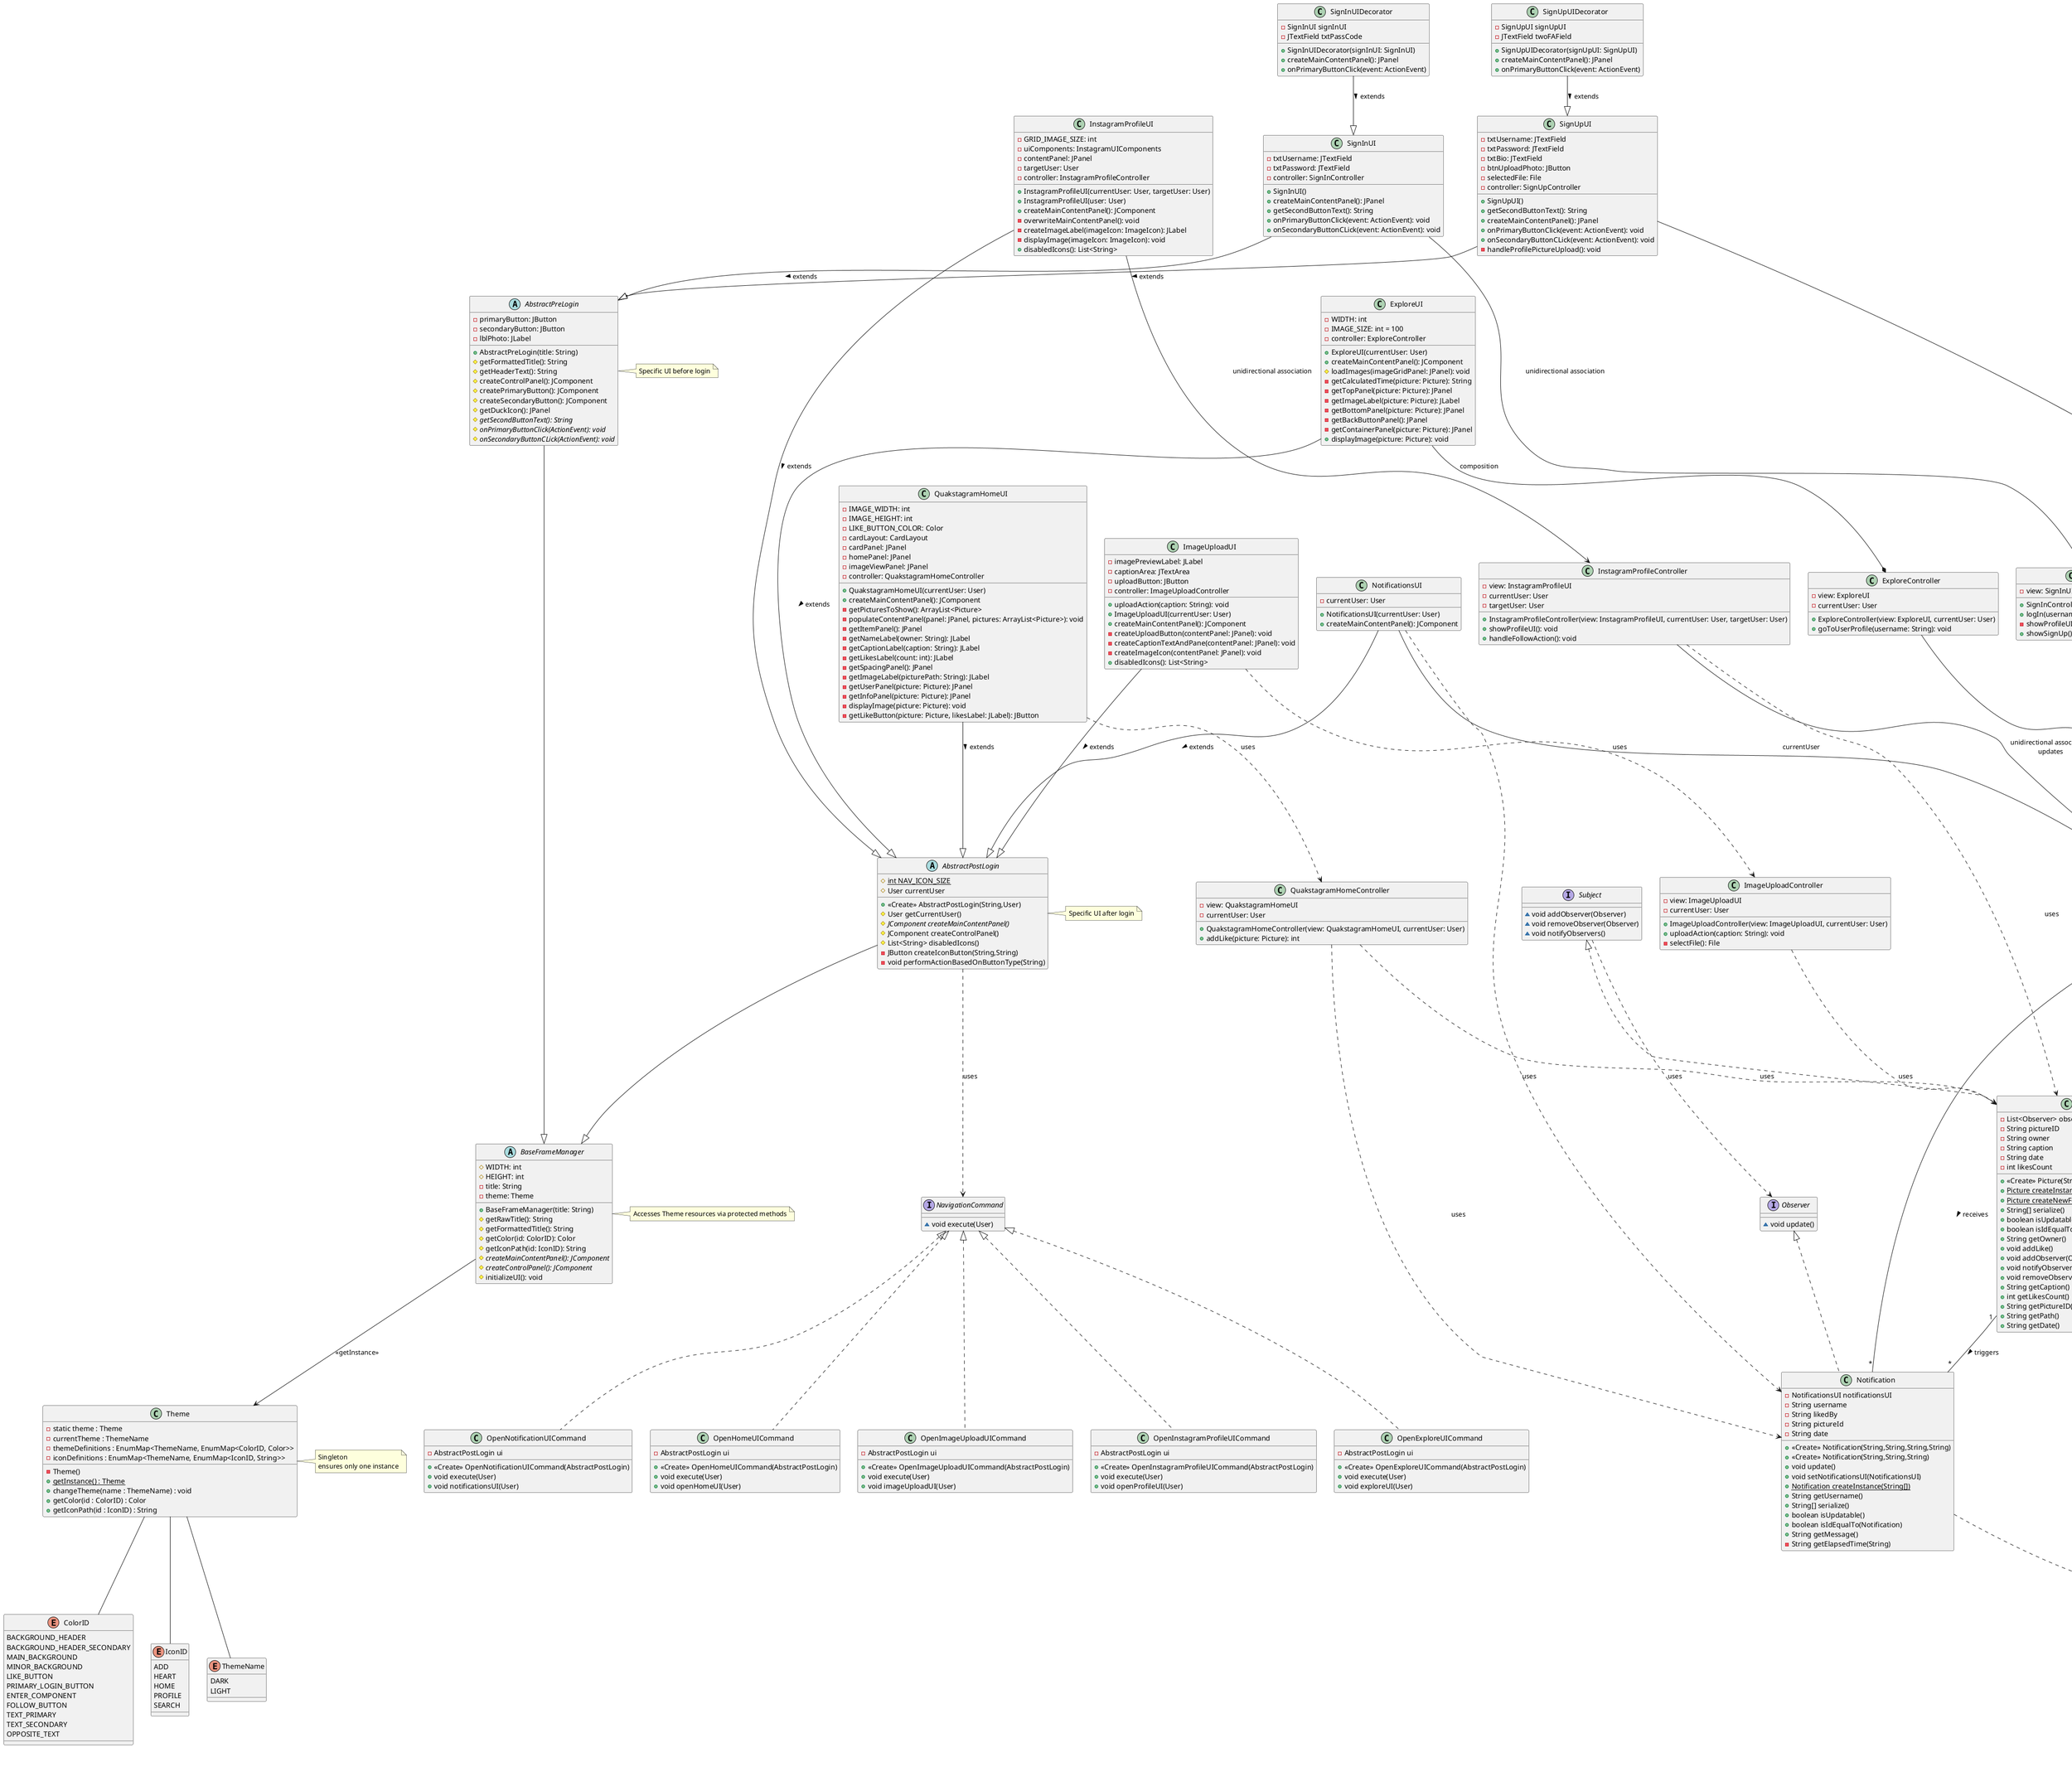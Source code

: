 @startuml
' Models
class User {
    - String username
    - String password
    - String bio
    - String passCode
    - ArrayList<String> followingUsers
    - int followersCount
    - int postsCount
    + <<Create>> User(String,String,String,String,ArrayList<String>,int,int)
    + <<Create>> User(String,String,String,ArrayList<String>,int,int)
    + {static} User createInstance(String[])
    + String[] serialize()
    + boolean isUpdatable()
    + boolean isIdEqualTo(User)
    + String getUsername()
    + String getBio()
    + void setBio(String)
    + int getPostsCount()
    + int getFollowersCount()
    + int getFollowingCount()
    + boolean isPasswordEqual(String)
    + boolean isPassCodeEqual(String)
    + void setFollowersCount(int)
    + void setPostCount(int)
    + boolean followsUser(User)
    + void addUserToFollow(User)
    + String getProfileImagePath()
    + ArrayList<String> getFollowingUsers()
}

class Picture {
    - List<Observer> observers
    - String pictureID
    - String owner
    - String caption
    - String date
    - int likesCount
    + <<Create>> Picture(String,String,String,String,int)
    + {static} Picture createInstance(String[])
    + {static} Picture createNewForUser(String,String)
    + String[] serialize()
    + boolean isUpdatable()
    + boolean isIdEqualTo(Picture)
    + String getOwner()
    + void addLike()
    + void addObserver(Observer)
    + void notifyObservers()
    + void removeObserver(Observer)
    + String getCaption()
    + int getLikesCount()
    + String getPictureID()
    + String getPath()
    + String getDate()
}

class Notification {
    - NotificationsUI notificationsUI
    - String username
    - String likedBy
    - String pictureId
    - String date
    + <<Create>> Notification(String,String,String,String)
    + <<Create>> Notification(String,String,String)
    + void update()
    + void setNotificationsUI(NotificationsUI)
    + {static} Notification createInstance(String[])
    + String getUsername()
    + String[] serialize()
    + boolean isUpdatable()
    + boolean isIdEqualTo(Notification)
    + String getMessage()
    - String getElapsedTime(String)
}

' Relationships
User "1" -- "*" Picture : owns >
User "1" -- "*" Notification : receives >
Picture "1" -- "*" Notification : triggers >

' Controllers and their connection to models
SignInController --> User : unidirectional association \nverifies
SignUpController --> User : unidirectional association \n<<create>>
InstagramProfileController --> User : unidirectional association \nupdates
InstagramProfileController ..> Picture : uses
ExploreController --> "1" User : direct association w/currentUser
QuakstagramHomeController ..> Picture : uses
QuakstagramHomeController ..> Notification : uses
ImageUploadController ..> Picture : uses

' Associations among views and controllers
SignInUI ---> SignInController : unidirectional association
SignUpUI ---> SignUpController : unidirectional association
InstagramProfileUI ---> InstagramProfileController : unidirectional association
ExploreUI --* ExploreController : composition
QuakstagramHomeUI ..> QuakstagramHomeController : uses
ImageUploadUI ..> ImageUploadController : uses
NotificationsUI ..> Notification : uses
NotificationsUI -- "1" User : currentUser


' Utility classes
class FileHandler {
    {static} -NOTIFICATIONS_FILE: Path
    {static} -PICTURES_FILE: Path
    {static} -USERS_FILE: Path
    {static} -PROFILE_PICTURE_DIR: Path
    {static} -UPLOADS_PICTURE_DIR: Path
    {static} +getUser(username: String): User
    {static} +saveUser(user: User): void
    {static} +getPictureById(pictureId: String): Picture
    {static} +getUserPictures(username: String): ArrayList<Picture>
    {static} +savePicture(picture: Picture): void
    {static} +uploadImage(file: File, picture: Picture): void
    {static} +uploadProfilePicture(file: File, username: String): void
    {static} +getNotifications(username: String): ArrayList<Notification>
    {static} +saveNotification(notification: Notification): void
    {static} -readFile(filePath: Path, instanceCreator: Function): ArrayList
    {static} -saveToFile(filePath: Path, object: T, instanceCreator: Function): void
}

' Utility connections
User ..> FileHandler : uses >
Picture ..> FileHandler : uses >
Notification ..> FileHandler : uses >

' Views

' Define the Theme Singleton class
class Theme {
    - static theme : Theme
    - currentTheme : ThemeName
    - themeDefinitions : EnumMap<ThemeName, EnumMap<ColorID, Color>>
    - iconDefinitions : EnumMap<ThemeName, EnumMap<IconID, String>>
    - Theme()
    + {static} getInstance() : Theme
    + changeTheme(name : ThemeName) : void
    + getColor(id : ColorID) : Color
    + getIconPath(id : IconID) : String
}

' Define enums used by the Theme class
enum ThemeName {
    DARK
    LIGHT
}

enum ColorID {
    BACKGROUND_HEADER
    BACKGROUND_HEADER_SECONDARY
    MAIN_BACKGROUND
    MINOR_BACKGROUND
    LIKE_BUTTON
    PRIMARY_LOGIN_BUTTON
    ENTER_COMPONENT
    FOLLOW_BUTTON
    TEXT_PRIMARY
    TEXT_SECONDARY
    OPPOSITE_TEXT
}

enum IconID {
    ADD
    HEART
    HOME
    PROFILE
    SEARCH
}

' Show the Theme associations with the enums
Theme -- ThemeName
Theme -- ColorID
Theme -- IconID

' Define the BaseFrameManager class
abstract class BaseFrameManager {
    #WIDTH: int
    #HEIGHT: int
    -title: String
    -theme: Theme
    +BaseFrameManager(title: String)
    #getRawTitle(): String
    #getFormattedTitle(): String
    #getColor(id: ColorID): Color
    #getIconPath(id: IconID): String
    {abstract} #createMainContentPanel(): JComponent
    {abstract} #createControlPanel(): JComponent
    #initializeUI(): void
}


' Define the inheritance relationship
BaseFrameManager -down-> Theme : <<getInstance>>

' Optionally, if there are subclasses of BaseFrameManager, define them like so
abstract class AbstractPreLogin {
    -primaryButton: JButton
    -secondaryButton: JButton
    -lblPhoto: JLabel
    +AbstractPreLogin(title: String)
    #getFormattedTitle(): String
    #getHeaderText(): String
    #createControlPanel(): JComponent
    #createPrimaryButton(): JComponent
    #createSecondaryButton(): JComponent
    #getDuckIcon(): JPanel
    {abstract} #getSecondButtonText(): String
    {abstract} #onPrimaryButtonClick(ActionEvent): void
    {abstract} #onSecondaryButtonCLick(ActionEvent): void
}

AbstractPreLogin --|> BaseFrameManager

abstract class AbstractPostLogin {
    # {static} int NAV_ICON_SIZE
    # User currentUser
    + <<Create>> AbstractPostLogin(String,User)
    # User getCurrentUser()
    # {abstract}JComponent createMainContentPanel()
    # JComponent createControlPanel()
    # List<String> disabledIcons()
    - JButton createIconButton(String,String)
    - void performActionBasedOnButtonType(String)
}

AbstractPostLogin --|> BaseFrameManager

' Add notes if needed
note right of Theme : Singleton\nensures only one instance
note right of BaseFrameManager : Accesses Theme resources via protected methods
note right of AbstractPostLogin : Specific UI after login
note right of AbstractPreLogin : Specific UI before login

class SignInUI {
    -txtUsername: JTextField
    -txtPassword: JTextField
    -controller: SignInController
    +SignInUI()
    +createMainContentPanel(): JPanel
    +getSecondButtonText(): String
    +onPrimaryButtonClick(event: ActionEvent): void
    +onSecondaryButtonCLick(event: ActionEvent): void
}

class SignUpUI {
    -txtUsername: JTextField
    -txtPassword: JTextField
    -txtBio: JTextField
    -btnUploadPhoto: JButton
    -selectedFile: File
    -controller: SignUpController
    +SignUpUI()
    +getSecondButtonText(): String
    +createMainContentPanel(): JPanel
    +onPrimaryButtonClick(event: ActionEvent): void
    +onSecondaryButtonCLick(event: ActionEvent): void
    -handleProfilePictureUpload(): void
}

class SignUpUIDecorator {
    - SignUpUI signUpUI
    - JTextField twoFAField
    + SignUpUIDecorator(signUpUI: SignUpUI)
    + createMainContentPanel(): JPanel
    + onPrimaryButtonClick(event: ActionEvent)
}

class SignInUIDecorator {
    - SignInUI signInUI
    - JTextField txtPassCode
    + SignInUIDecorator(signInUI: SignInUI)
    + createMainContentPanel(): JPanel
    + onPrimaryButtonClick(event: ActionEvent)
}

class InstagramProfileUI {
    -GRID_IMAGE_SIZE: int
    -uiComponents: InstagramUIComponents
    -contentPanel: JPanel
    -targetUser: User
    -controller: InstagramProfileController
    +InstagramProfileUI(currentUser: User, targetUser: User)
    +InstagramProfileUI(user: User)
    +createMainContentPanel(): JComponent
    -overwriteMainContentPanel(): void
    -createImageLabel(imageIcon: ImageIcon): JLabel
    -displayImage(imageIcon: ImageIcon): void
    +disabledIcons(): List<String>
}

class ExploreUI {
    -WIDTH: int
    -IMAGE_SIZE: int = 100
    -controller: ExploreController
    +ExploreUI(currentUser: User)
    +createMainContentPanel(): JComponent
    #loadImages(imageGridPanel: JPanel): void
    -getCalculatedTime(picture: Picture): String
    -getTopPanel(picture: Picture): JPanel
    -getImageLabel(picture: Picture): JLabel
    -getBottomPanel(picture: Picture): JPanel
    -getBackButtonPanel(): JPanel
    -getContainerPanel(picture: Picture): JPanel
    +displayImage(picture: Picture): void
}

class QuakstagramHomeUI {
    -IMAGE_WIDTH: int
    -IMAGE_HEIGHT: int
    -LIKE_BUTTON_COLOR: Color
    -cardLayout: CardLayout
    -cardPanel: JPanel
    -homePanel: JPanel
    -imageViewPanel: JPanel
    -controller: QuakstagramHomeController
    +QuakstagramHomeUI(currentUser: User)
    +createMainContentPanel(): JComponent
    -getPicturesToShow(): ArrayList<Picture>
    -populateContentPanel(panel: JPanel, pictures: ArrayList<Picture>): void
    -getItemPanel(): JPanel
    -getNameLabel(owner: String): JLabel
    -getCaptionLabel(caption: String): JLabel
    -getLikesLabel(count: int): JLabel
    -getSpacingPanel(): JPanel
    -getImageLabel(picturePath: String): JLabel
    -getUserPanel(picture: Picture): JPanel
    -getInfoPanel(picture: Picture): JPanel
    -displayImage(picture: Picture): void
    -getLikeButton(picture: Picture, likesLabel: JLabel): JButton
}

class NotificationsUI {
    -currentUser: User
    +NotificationsUI(currentUser: User)
    +createMainContentPanel(): JComponent
}

class ImageUploadUI {
    +uploadAction(caption: String): void
}

SignInUI --|> AbstractPreLogin : extends >
SignUpUI --|> AbstractPreLogin : extends >
SignInUIDecorator --|> SignInUI : extends >
SignUpUIDecorator --|> SignUpUI : extends >

InstagramProfileUI --|> AbstractPostLogin : extends >
ExploreUI --|> AbstractPostLogin : extends >
QuakstagramHomeUI --|> AbstractPostLogin : extends >
NotificationsUI --|> AbstractPostLogin : extends >
ImageUploadUI --|> AbstractPostLogin : extends >


' Controllers
class SignInController {
    -view: SignInUI
    +SignInController(view: SignInUI)
    +logIn(username: String, password: String): void
    -showProfileUI(user: User): void
    +showSignUp(): void
}


class SignUpController {
    -view: SignUpUI
    +SignUpController(view: SignUpUI)
    +signUp(username: String, password: String, bio: String, selectedFile: File): void
    -saveProfilePicture(file: File, username: String): void
    +showSignIn(): void
}

class InstagramProfileController {
    -view: InstagramProfileUI
    -currentUser: User
    -targetUser: User
    +InstagramProfileController(view: InstagramProfileUI, currentUser: User, targetUser: User)
    +showProfileUI(): void
    +handleFollowAction(): void
}

class ExploreController {
    -view: ExploreUI
    -currentUser: User
    +ExploreController(view: ExploreUI, currentUser: User)
    +goToUserProfile(username: String): void
}

class QuakstagramHomeController {
    -view: QuakstagramHomeUI
    -currentUser: User
    +QuakstagramHomeController(view: QuakstagramHomeUI, currentUser: User)
    +addLike(picture: Picture): int
}

class ImageUploadUI {
    -imagePreviewLabel: JLabel
    -captionArea: JTextArea
    -uploadButton: JButton
    -controller: ImageUploadController
    +ImageUploadUI(currentUser: User)
    +createMainContentPanel(): JComponent
    -createUploadButton(contentPanel: JPanel): void
    -createCaptionTextAndPane(contentPanel: JPanel): void
    -createImageIcon(contentPanel: JPanel): void
    +disabledIcons(): List<String>
}

class ImageUploadController {
    -view: ImageUploadUI
    -currentUser: User
    +ImageUploadController(view: ImageUploadUI, currentUser: User)
    +uploadAction(caption: String): void
    -selectFile(): File
}

'Moderator section
class ModeratorController {
    -model : ModeratorModel
    -view : ModeratorView

    +ModeratorController(model : ModeratorModel, view : ModeratorView)
    +showView() : void

    -onUserClicked(username : String) : void
    -onAttributeClicked(attribute : String) : void
    -updateView() : void
}

class ModeratorModel {
    -USER_FILE : Path
    -PICTURES_FILE : Path
    -userList : List<User>

    +ModeratorModel()
    +getUserList() : List<User>
    +getUserByUsername(username : String) : User
    +getPicturesForUser(username : String) : List<Picture>
    +refreshUserList() : void

    -loadUsers() : void
}

class ModeratorView {
    -userListDisplay : JList<String>
    -userDetailsList : JList<String>
    -userDetailsModel : DefaultListModel<String>
    -deleteButton : JButton
    -imagePreview : JLabel
    -onUserClick : Consumer<String>
    -onAttributeClick : Consumer<String>

    +ModeratorView()
    +displayUserList(users : List<String>) : void
    +setUserDetails(details : List<String>) : void
    +setOnUserClickListener(onUserClick : Consumer<String>) : void
    +setOnAttributeClickListener(onAttributeClick : Consumer<String>) : void
    +getSelectedUsername() : String

    -initializeComponents() : void
    -layoutComponents() : void
    -clearImagePreview() : void
    -loadImagePreview(pictureDetail : String) : void
    -updateDeleteButtonVisibility() : void
}

interface Subject {
    ~ void addObserver(Observer)
    ~ void removeObserver(Observer)
    ~ void notifyObservers()
}

interface Observer {
    ~ void update()
}


interface NavigationCommand {
    ~ void execute(User)
}



class OpenImageUploadUICommand {
    - AbstractPostLogin ui
    + <<Create>> OpenImageUploadUICommand(AbstractPostLogin)
    + void execute(User)
    + void imageUploadUI(User)
}

class OpenInstagramProfileUICommand {
    - AbstractPostLogin ui
    + <<Create>> OpenInstagramProfileUICommand(AbstractPostLogin)
    + void execute(User)
    + void openProfileUI(User)
}

class OpenExploreUICommand {
    - AbstractPostLogin ui
    + <<Create>> OpenExploreUICommand(AbstractPostLogin)
    + void execute(User)
    + void exploreUI(User)
}

class OpenNotificationUICommand {
    - AbstractPostLogin ui
    + <<Create>> OpenNotificationUICommand(AbstractPostLogin)
    + void execute(User)
    + void notificationsUI(User)
}

class OpenHomeUICommand {
    - AbstractPostLogin ui
    + <<Create>> OpenHomeUICommand(AbstractPostLogin)
    + void execute(User)
    + void openHomeUI(User)
}


ModeratorController --> ModeratorModel : uses
ModeratorController --> ModeratorView : uses

ModeratorController ..> User : updates
ModeratorController ..> Picture : updates

ModeratorModel --> User : contains
ModeratorModel --> Picture : contains

ModeratorController ..> FileHandler : uses

Subject <|.. Picture
Observer <|.. Notification
Subject ..> Observer : uses


NavigationCommand <|.. OpenNotificationUICommand
NavigationCommand <|.. OpenExploreUICommand
NavigationCommand <|.. OpenInstagramProfileUICommand
NavigationCommand <|.. OpenImageUploadUICommand
NavigationCommand <|.. OpenHomeUICommand

AbstractPostLogin ..> NavigationCommand : uses



@enduml
